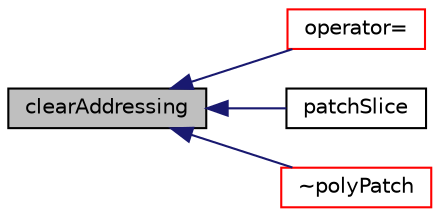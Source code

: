 digraph "clearAddressing"
{
  bgcolor="transparent";
  edge [fontname="Helvetica",fontsize="10",labelfontname="Helvetica",labelfontsize="10"];
  node [fontname="Helvetica",fontsize="10",shape=record];
  rankdir="LR";
  Node6353 [label="clearAddressing",height=0.2,width=0.4,color="black", fillcolor="grey75", style="filled", fontcolor="black"];
  Node6353 -> Node6354 [dir="back",color="midnightblue",fontsize="10",style="solid",fontname="Helvetica"];
  Node6354 [label="operator=",height=0.2,width=0.4,color="red",URL="$a28633.html#a9bbab5bd9d0f6bab7900e0a2b876fab2",tooltip="Assignment. "];
  Node6353 -> Node6385 [dir="back",color="midnightblue",fontsize="10",style="solid",fontname="Helvetica"];
  Node6385 [label="patchSlice",height=0.2,width=0.4,color="black",URL="$a28633.html#a2fbab44ddac097399a42d4aeebccf3a0",tooltip="Slice Field to patch. "];
  Node6353 -> Node6386 [dir="back",color="midnightblue",fontsize="10",style="solid",fontname="Helvetica"];
  Node6386 [label="~polyPatch",height=0.2,width=0.4,color="red",URL="$a28633.html#a87e768e09a0eb5a7a5e5bfded11c88c7",tooltip="Destructor. "];
}
